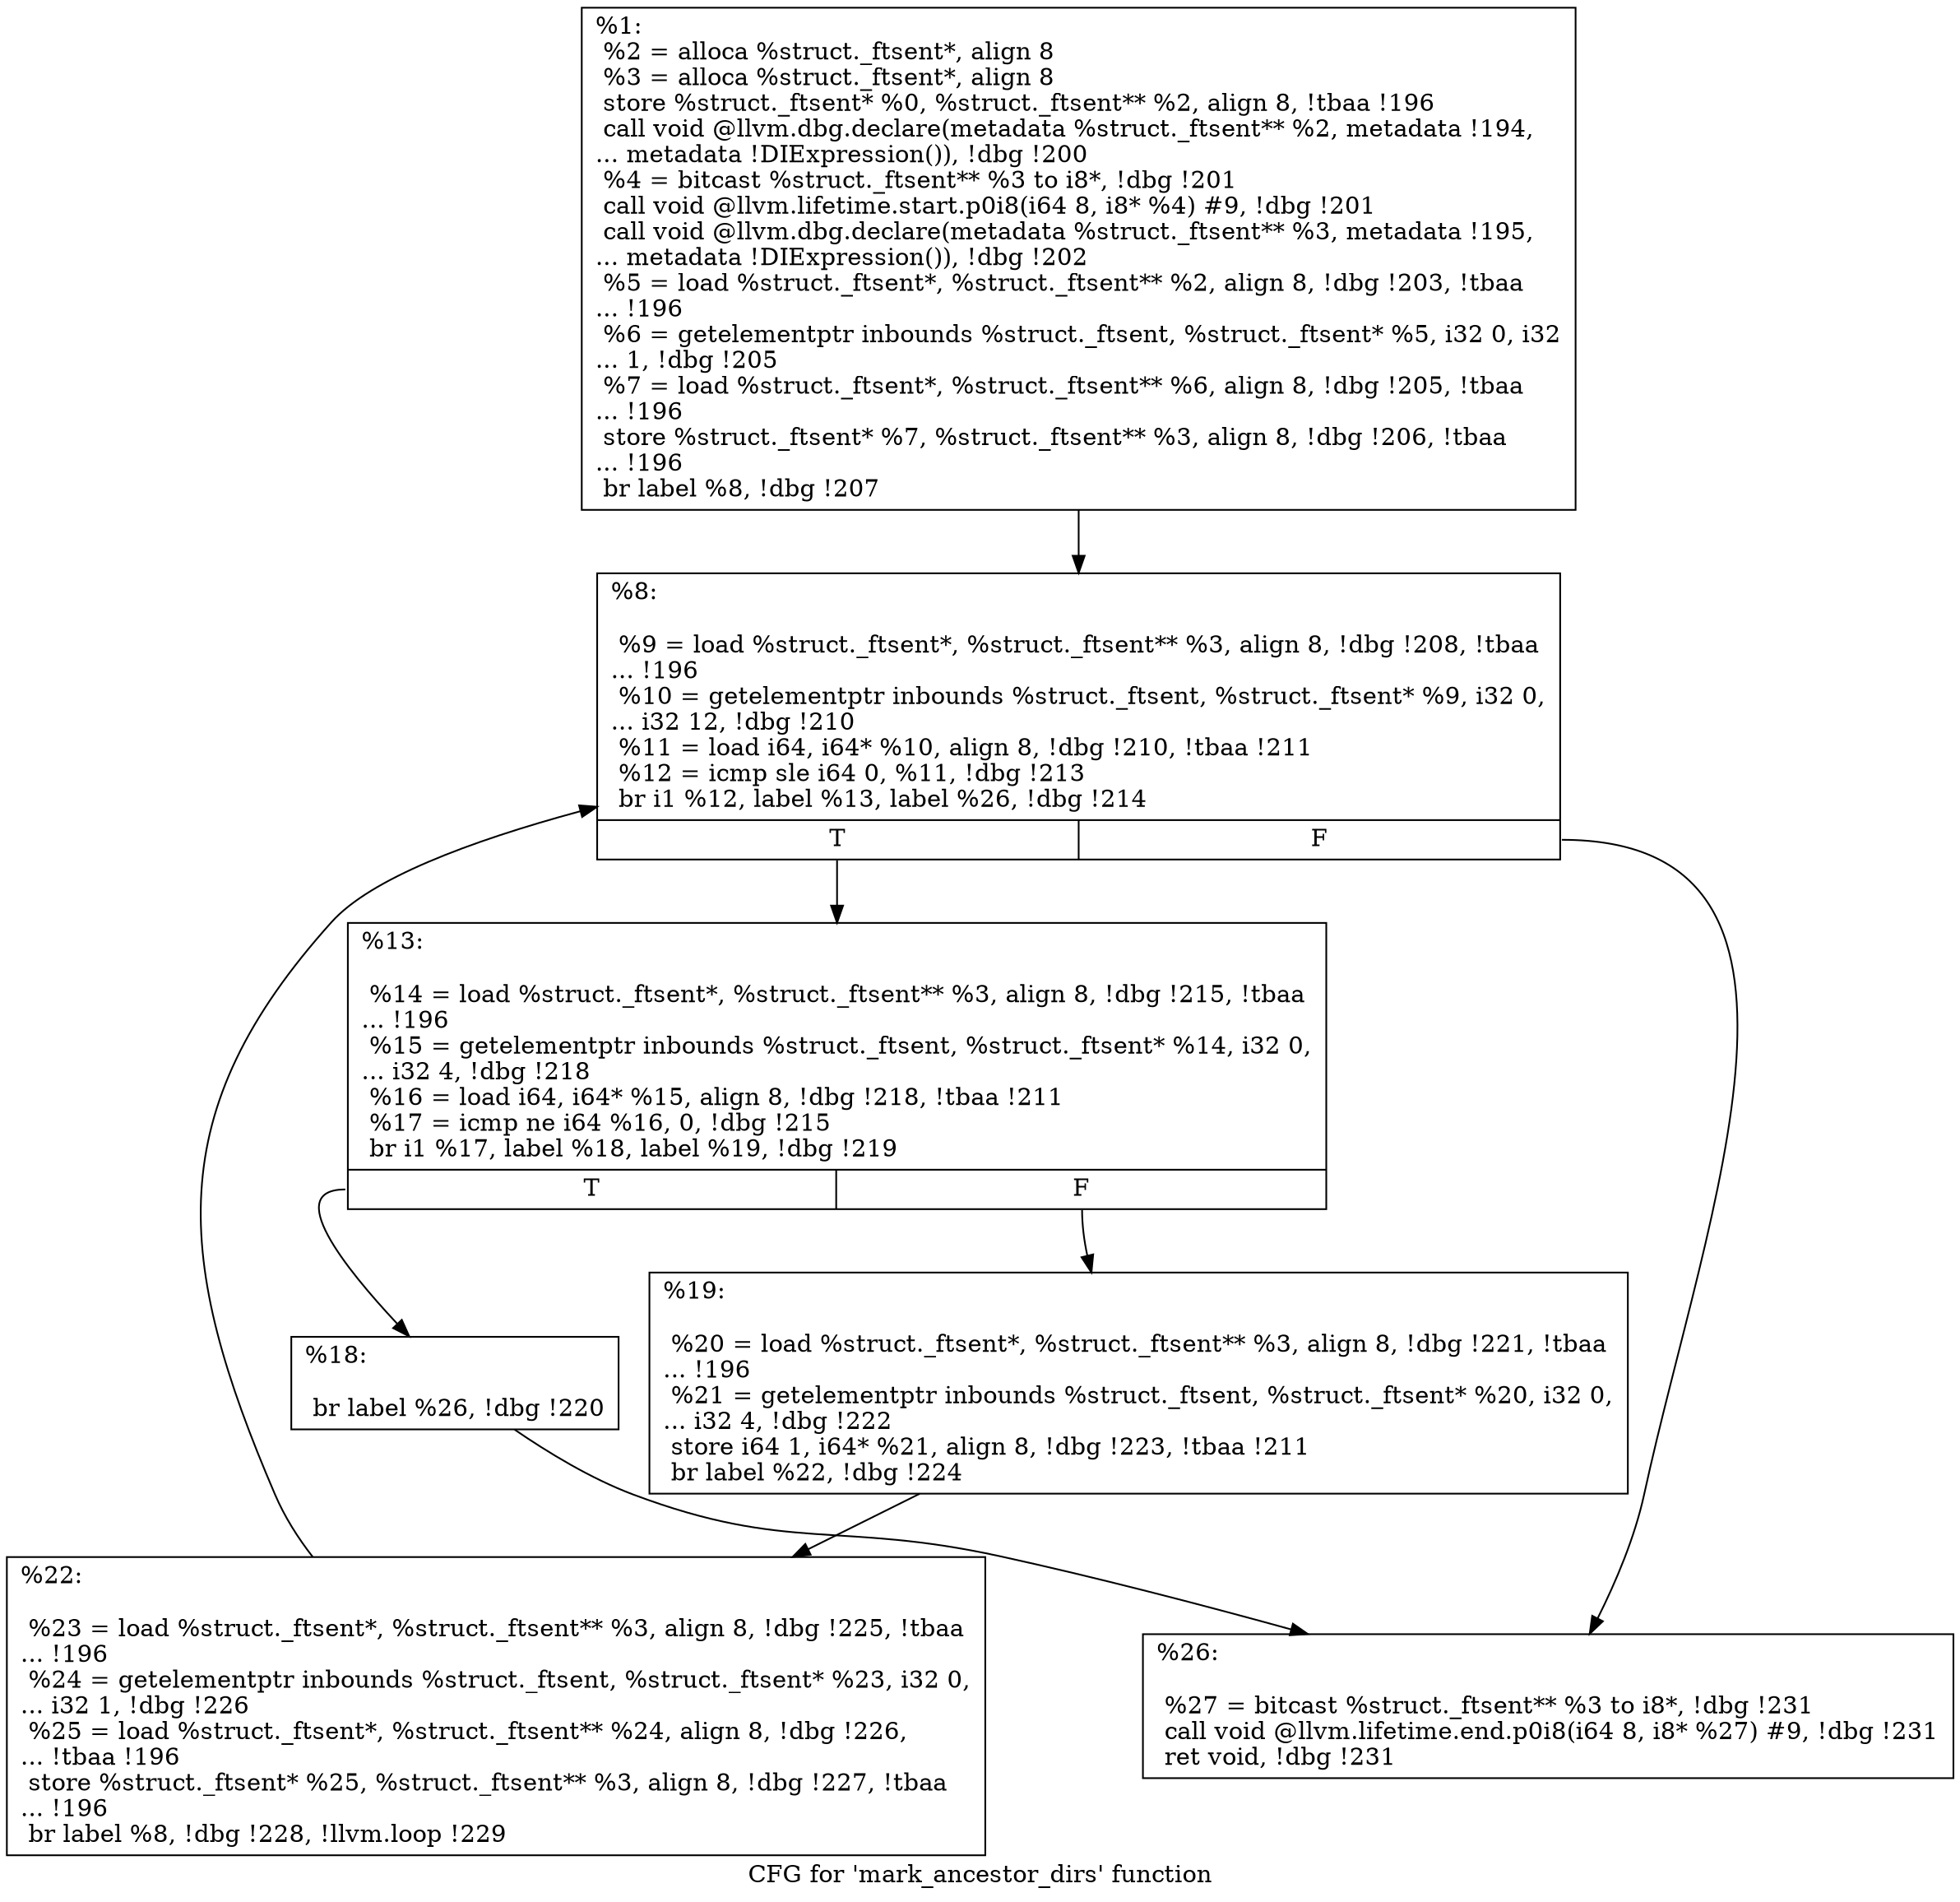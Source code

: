 digraph "CFG for 'mark_ancestor_dirs' function" {
	label="CFG for 'mark_ancestor_dirs' function";

	Node0x1fced50 [shape=record,label="{%1:\l  %2 = alloca %struct._ftsent*, align 8\l  %3 = alloca %struct._ftsent*, align 8\l  store %struct._ftsent* %0, %struct._ftsent** %2, align 8, !tbaa !196\l  call void @llvm.dbg.declare(metadata %struct._ftsent** %2, metadata !194,\l... metadata !DIExpression()), !dbg !200\l  %4 = bitcast %struct._ftsent** %3 to i8*, !dbg !201\l  call void @llvm.lifetime.start.p0i8(i64 8, i8* %4) #9, !dbg !201\l  call void @llvm.dbg.declare(metadata %struct._ftsent** %3, metadata !195,\l... metadata !DIExpression()), !dbg !202\l  %5 = load %struct._ftsent*, %struct._ftsent** %2, align 8, !dbg !203, !tbaa\l... !196\l  %6 = getelementptr inbounds %struct._ftsent, %struct._ftsent* %5, i32 0, i32\l... 1, !dbg !205\l  %7 = load %struct._ftsent*, %struct._ftsent** %6, align 8, !dbg !205, !tbaa\l... !196\l  store %struct._ftsent* %7, %struct._ftsent** %3, align 8, !dbg !206, !tbaa\l... !196\l  br label %8, !dbg !207\l}"];
	Node0x1fced50 -> Node0x1fb5ce0;
	Node0x1fb5ce0 [shape=record,label="{%8:\l\l  %9 = load %struct._ftsent*, %struct._ftsent** %3, align 8, !dbg !208, !tbaa\l... !196\l  %10 = getelementptr inbounds %struct._ftsent, %struct._ftsent* %9, i32 0,\l... i32 12, !dbg !210\l  %11 = load i64, i64* %10, align 8, !dbg !210, !tbaa !211\l  %12 = icmp sle i64 0, %11, !dbg !213\l  br i1 %12, label %13, label %26, !dbg !214\l|{<s0>T|<s1>F}}"];
	Node0x1fb5ce0:s0 -> Node0x1fd6960;
	Node0x1fb5ce0:s1 -> Node0x1fd6aa0;
	Node0x1fd6960 [shape=record,label="{%13:\l\l  %14 = load %struct._ftsent*, %struct._ftsent** %3, align 8, !dbg !215, !tbaa\l... !196\l  %15 = getelementptr inbounds %struct._ftsent, %struct._ftsent* %14, i32 0,\l... i32 4, !dbg !218\l  %16 = load i64, i64* %15, align 8, !dbg !218, !tbaa !211\l  %17 = icmp ne i64 %16, 0, !dbg !215\l  br i1 %17, label %18, label %19, !dbg !219\l|{<s0>T|<s1>F}}"];
	Node0x1fd6960:s0 -> Node0x1fd69b0;
	Node0x1fd6960:s1 -> Node0x1fd6a00;
	Node0x1fd69b0 [shape=record,label="{%18:\l\l  br label %26, !dbg !220\l}"];
	Node0x1fd69b0 -> Node0x1fd6aa0;
	Node0x1fd6a00 [shape=record,label="{%19:\l\l  %20 = load %struct._ftsent*, %struct._ftsent** %3, align 8, !dbg !221, !tbaa\l... !196\l  %21 = getelementptr inbounds %struct._ftsent, %struct._ftsent* %20, i32 0,\l... i32 4, !dbg !222\l  store i64 1, i64* %21, align 8, !dbg !223, !tbaa !211\l  br label %22, !dbg !224\l}"];
	Node0x1fd6a00 -> Node0x1fd6a50;
	Node0x1fd6a50 [shape=record,label="{%22:\l\l  %23 = load %struct._ftsent*, %struct._ftsent** %3, align 8, !dbg !225, !tbaa\l... !196\l  %24 = getelementptr inbounds %struct._ftsent, %struct._ftsent* %23, i32 0,\l... i32 1, !dbg !226\l  %25 = load %struct._ftsent*, %struct._ftsent** %24, align 8, !dbg !226,\l... !tbaa !196\l  store %struct._ftsent* %25, %struct._ftsent** %3, align 8, !dbg !227, !tbaa\l... !196\l  br label %8, !dbg !228, !llvm.loop !229\l}"];
	Node0x1fd6a50 -> Node0x1fb5ce0;
	Node0x1fd6aa0 [shape=record,label="{%26:\l\l  %27 = bitcast %struct._ftsent** %3 to i8*, !dbg !231\l  call void @llvm.lifetime.end.p0i8(i64 8, i8* %27) #9, !dbg !231\l  ret void, !dbg !231\l}"];
}
